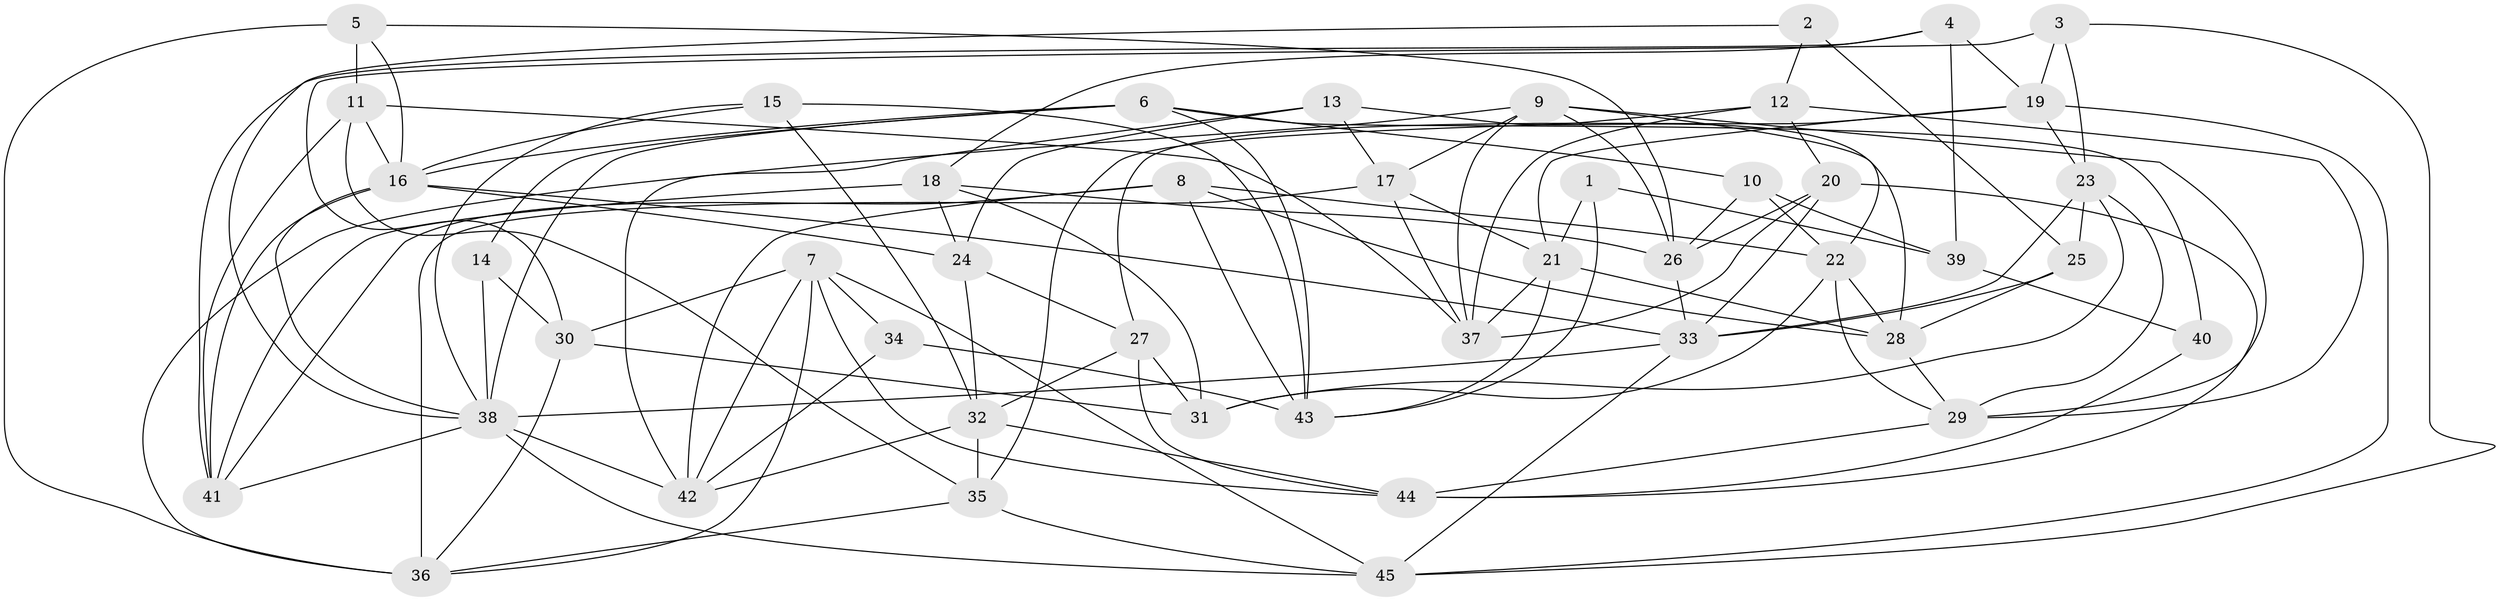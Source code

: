 // original degree distribution, {4: 1.0}
// Generated by graph-tools (version 1.1) at 2025/38/03/04/25 23:38:04]
// undirected, 45 vertices, 117 edges
graph export_dot {
  node [color=gray90,style=filled];
  1;
  2;
  3;
  4;
  5;
  6;
  7;
  8;
  9;
  10;
  11;
  12;
  13;
  14;
  15;
  16;
  17;
  18;
  19;
  20;
  21;
  22;
  23;
  24;
  25;
  26;
  27;
  28;
  29;
  30;
  31;
  32;
  33;
  34;
  35;
  36;
  37;
  38;
  39;
  40;
  41;
  42;
  43;
  44;
  45;
  1 -- 21 [weight=1.0];
  1 -- 39 [weight=2.0];
  1 -- 43 [weight=1.0];
  2 -- 12 [weight=1.0];
  2 -- 25 [weight=2.0];
  2 -- 38 [weight=1.0];
  3 -- 19 [weight=1.0];
  3 -- 23 [weight=1.0];
  3 -- 30 [weight=1.0];
  3 -- 45 [weight=1.0];
  4 -- 18 [weight=1.0];
  4 -- 19 [weight=1.0];
  4 -- 39 [weight=1.0];
  4 -- 41 [weight=1.0];
  5 -- 11 [weight=2.0];
  5 -- 16 [weight=1.0];
  5 -- 26 [weight=1.0];
  5 -- 36 [weight=2.0];
  6 -- 10 [weight=1.0];
  6 -- 14 [weight=1.0];
  6 -- 16 [weight=1.0];
  6 -- 38 [weight=1.0];
  6 -- 40 [weight=1.0];
  6 -- 43 [weight=1.0];
  7 -- 30 [weight=1.0];
  7 -- 34 [weight=1.0];
  7 -- 36 [weight=1.0];
  7 -- 42 [weight=1.0];
  7 -- 44 [weight=1.0];
  7 -- 45 [weight=1.0];
  8 -- 22 [weight=1.0];
  8 -- 28 [weight=2.0];
  8 -- 41 [weight=1.0];
  8 -- 42 [weight=1.0];
  8 -- 43 [weight=1.0];
  9 -- 17 [weight=1.0];
  9 -- 22 [weight=1.0];
  9 -- 26 [weight=1.0];
  9 -- 29 [weight=1.0];
  9 -- 36 [weight=1.0];
  9 -- 37 [weight=1.0];
  10 -- 22 [weight=1.0];
  10 -- 26 [weight=1.0];
  10 -- 39 [weight=1.0];
  11 -- 16 [weight=1.0];
  11 -- 35 [weight=1.0];
  11 -- 37 [weight=1.0];
  11 -- 41 [weight=1.0];
  12 -- 20 [weight=1.0];
  12 -- 29 [weight=1.0];
  12 -- 35 [weight=2.0];
  12 -- 37 [weight=1.0];
  13 -- 17 [weight=1.0];
  13 -- 24 [weight=1.0];
  13 -- 28 [weight=1.0];
  13 -- 42 [weight=1.0];
  14 -- 30 [weight=2.0];
  14 -- 38 [weight=1.0];
  15 -- 16 [weight=1.0];
  15 -- 32 [weight=1.0];
  15 -- 38 [weight=1.0];
  15 -- 43 [weight=1.0];
  16 -- 24 [weight=1.0];
  16 -- 33 [weight=1.0];
  16 -- 38 [weight=1.0];
  16 -- 41 [weight=1.0];
  17 -- 21 [weight=1.0];
  17 -- 36 [weight=2.0];
  17 -- 37 [weight=1.0];
  18 -- 24 [weight=2.0];
  18 -- 26 [weight=1.0];
  18 -- 31 [weight=1.0];
  18 -- 41 [weight=1.0];
  19 -- 21 [weight=1.0];
  19 -- 23 [weight=1.0];
  19 -- 27 [weight=1.0];
  19 -- 45 [weight=1.0];
  20 -- 26 [weight=1.0];
  20 -- 33 [weight=2.0];
  20 -- 37 [weight=1.0];
  20 -- 44 [weight=1.0];
  21 -- 28 [weight=1.0];
  21 -- 37 [weight=1.0];
  21 -- 43 [weight=1.0];
  22 -- 28 [weight=1.0];
  22 -- 29 [weight=1.0];
  22 -- 31 [weight=1.0];
  23 -- 25 [weight=1.0];
  23 -- 29 [weight=1.0];
  23 -- 31 [weight=1.0];
  23 -- 33 [weight=1.0];
  24 -- 27 [weight=1.0];
  24 -- 32 [weight=1.0];
  25 -- 28 [weight=2.0];
  25 -- 33 [weight=1.0];
  26 -- 33 [weight=1.0];
  27 -- 31 [weight=2.0];
  27 -- 32 [weight=1.0];
  27 -- 44 [weight=1.0];
  28 -- 29 [weight=1.0];
  29 -- 44 [weight=1.0];
  30 -- 31 [weight=1.0];
  30 -- 36 [weight=1.0];
  32 -- 35 [weight=1.0];
  32 -- 42 [weight=1.0];
  32 -- 44 [weight=1.0];
  33 -- 38 [weight=1.0];
  33 -- 45 [weight=1.0];
  34 -- 42 [weight=2.0];
  34 -- 43 [weight=1.0];
  35 -- 36 [weight=1.0];
  35 -- 45 [weight=1.0];
  38 -- 41 [weight=1.0];
  38 -- 42 [weight=2.0];
  38 -- 45 [weight=1.0];
  39 -- 40 [weight=2.0];
  40 -- 44 [weight=1.0];
}
